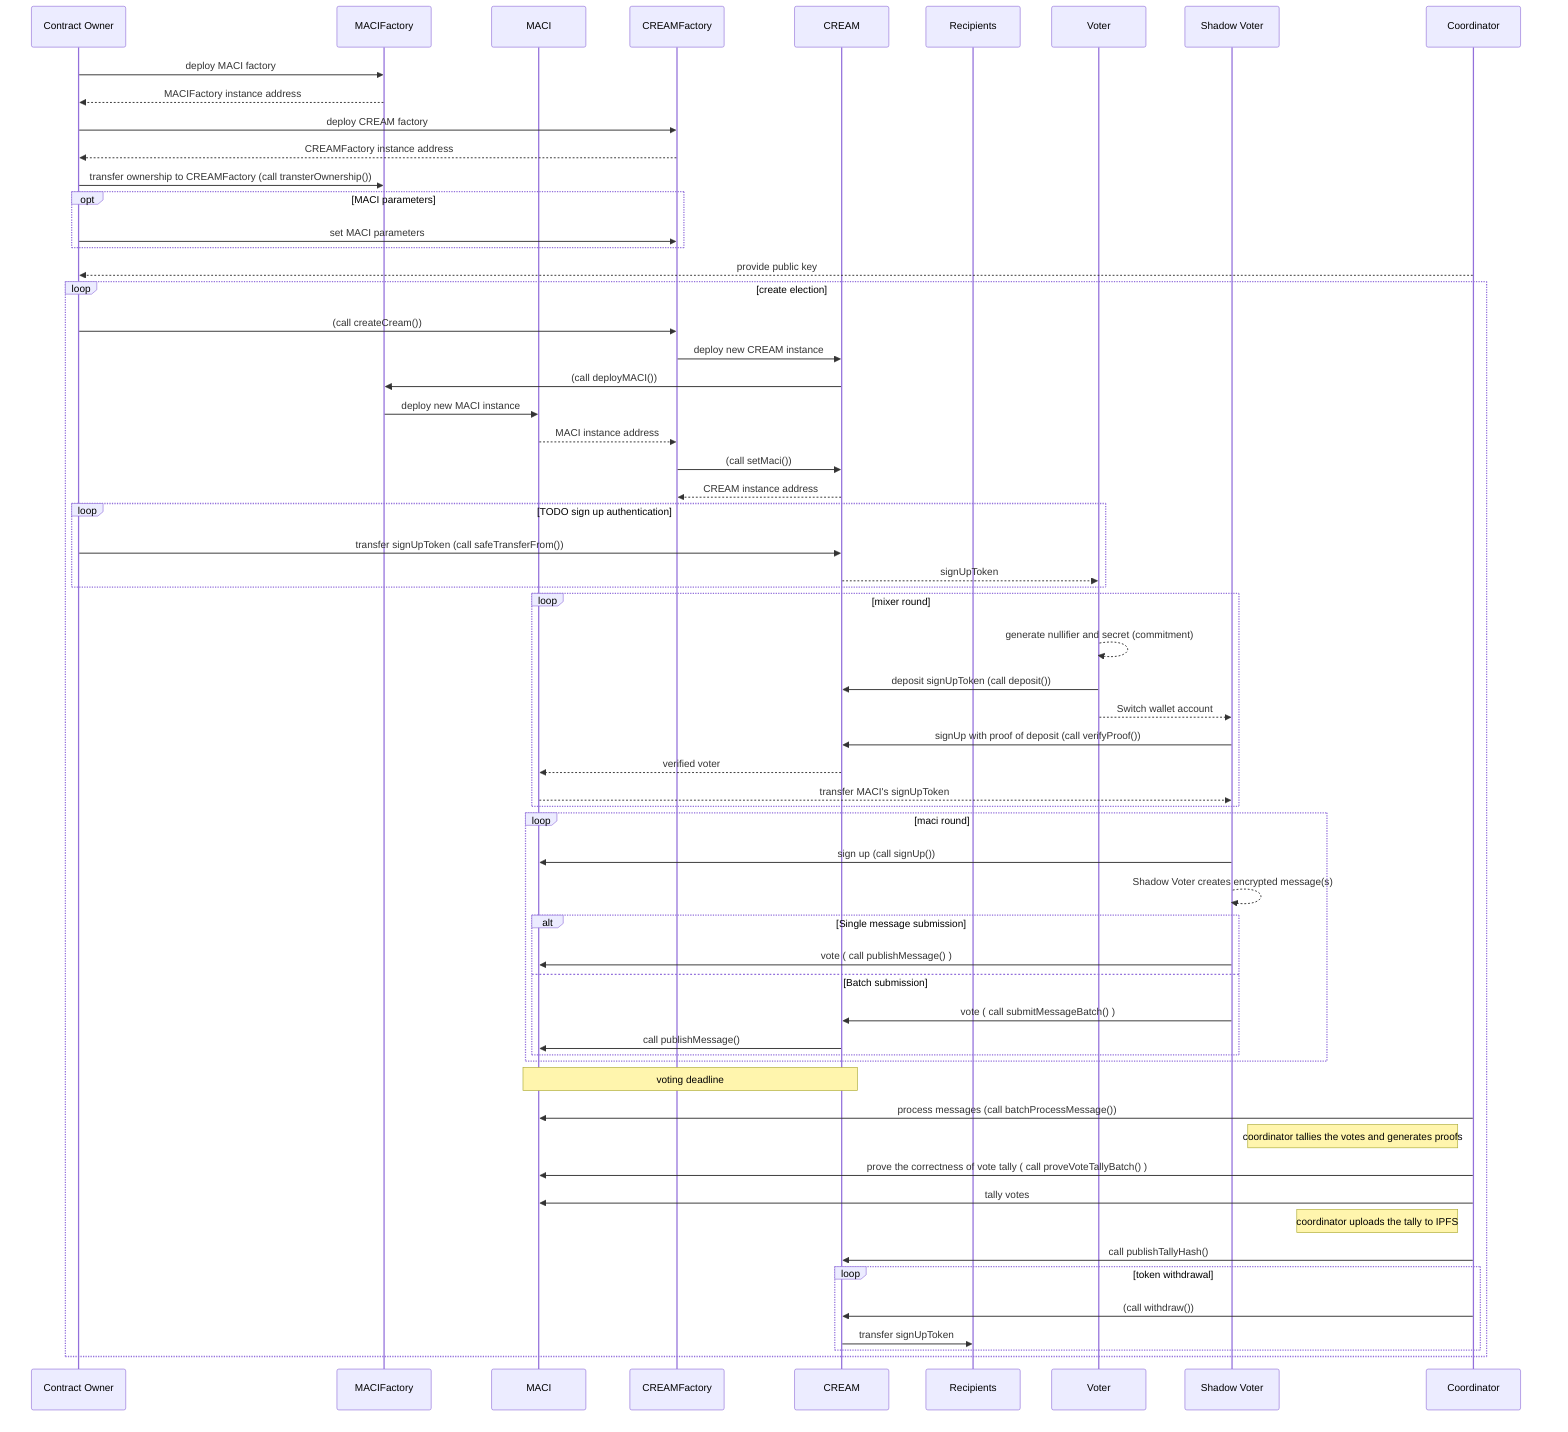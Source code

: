 sequenceDiagram
    participant Contract Owner
    participant MACIFactory
    participant MACI
    participant CREAMFactory
    participant CREAM
    participant Recipients
    participant Voter
    participant Shadow Voter
    participant Coordinator

    Contract Owner ->> MACIFactory: deploy MACI factory
    MACIFactory -->> Contract Owner: MACIFactory instance address
    Contract Owner ->> CREAMFactory: deploy CREAM factory
    CREAMFactory -->> Contract Owner: CREAMFactory instance address
    Contract Owner ->> MACIFactory: transfer ownership to CREAMFactory (call transterOwnership())
    opt MACI parameters
      Contract Owner ->> CREAMFactory: set MACI parameters
    end
    Coordinator -->> Contract Owner: provide public key

    loop create election
      Contract Owner ->> CREAMFactory: (call createCream())
      CREAMFactory ->> CREAM: deploy new CREAM instance
      # CREAM ->> Recipients: (set recipients[])
      CREAM ->> MACIFactory: (call deployMACI())
      MACIFactory ->> MACI: deploy new MACI instance
      MACI -->> CREAMFactory: MACI instance address
      CREAMFactory ->> CREAM: (call setMaci())
      CREAM -->> CREAMFactory: CREAM instance address

      loop TODO sign up authentication
        Contract Owner ->> CREAM: transfer signUpToken (call safeTransferFrom())
        CREAM -->> Voter: signUpToken
      end

      loop mixer round
        Voter -->> Voter: generate nullifier and secret (commitment)
        Voter ->> CREAM: deposit signUpToken (call deposit())
        # Shadow Voter ->> CREAM: select recipient with proof of deposit (call withdraw())
        Voter -->> Shadow Voter: Switch wallet account
        Shadow Voter ->> CREAM: signUp with proof of deposit (call verifyProof())
        CREAM -->> MACI: verified voter
        MACI -->> Shadow Voter: transfer MACI's signUpToken
      end
      loop maci round
        Shadow Voter ->> MACI: sign up (call signUp())
        Shadow Voter -->> Shadow Voter: Shadow Voter creates encrypted message(s)
        alt Single message submission
          Shadow Voter ->> MACI: vote ( call publishMessage() )
        else Batch submission
          Shadow Voter ->> CREAM: vote ( call submitMessageBatch() )
          CREAM ->> MACI: call publishMessage()
        end
      end

      Note over CREAM, MACI: voting deadline

      Coordinator ->> MACI: process messages (call batchProcessMessage())
      Note left of Coordinator: coordinator tallies the votes and generates proofs
      Coordinator ->> MACI: prove the correctness of vote tally ( call proveVoteTallyBatch() )
      Coordinator ->> MACI: tally votes
      Note left of Coordinator: coordinator uploads the tally to IPFS
      Coordinator ->> CREAM: call publishTallyHash()
      # TODO some verification from contract owner?
      loop token withdrawal
        # TODO batch TX? Who should call this method?
        Coordinator ->> CREAM: (call withdraw())
        CREAM ->> Recipients: transfer signUpToken
      end
    end